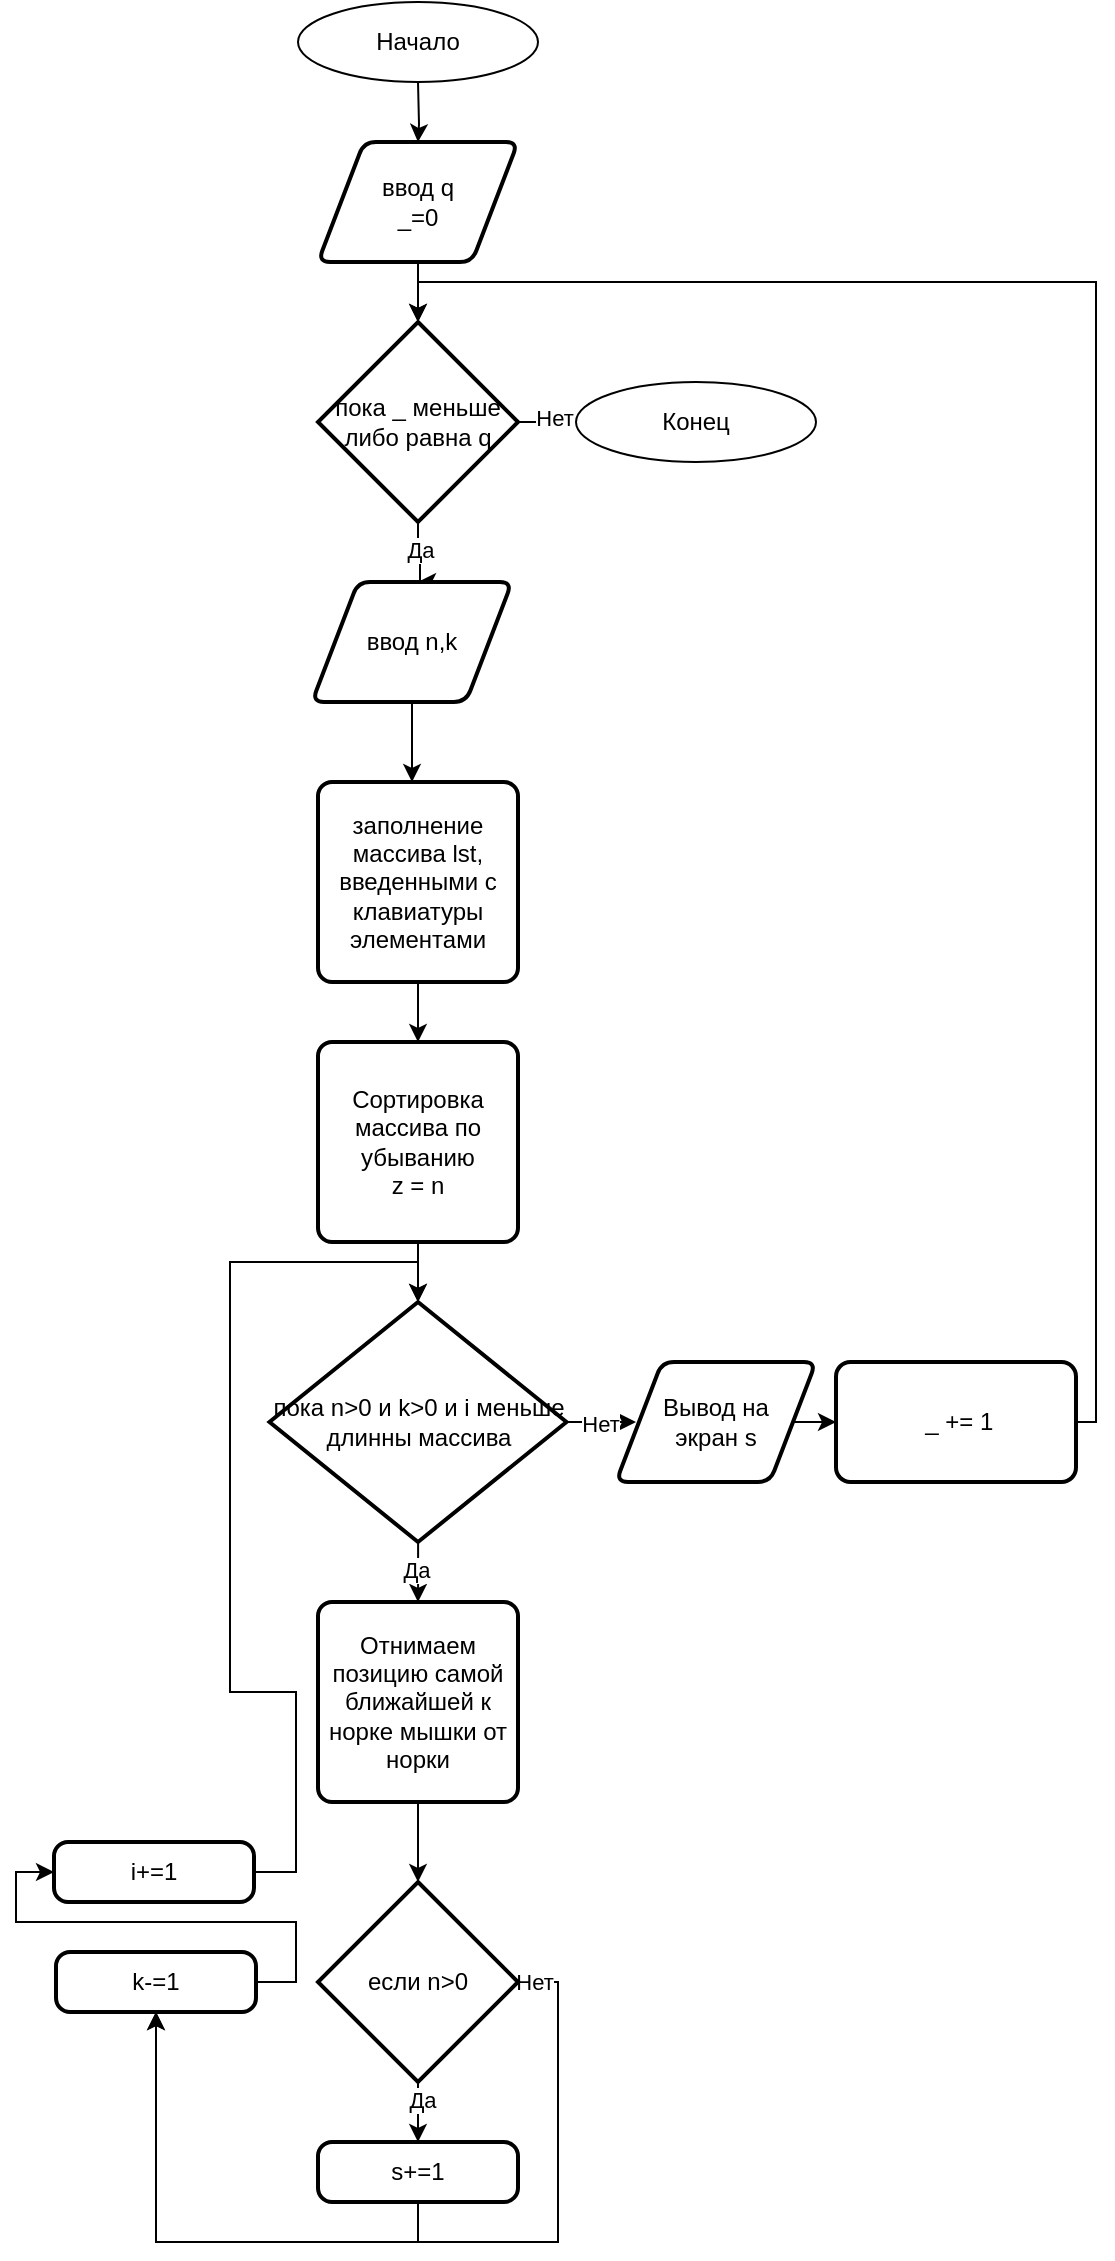 <mxfile version="22.1.7" type="device">
  <diagram name="Страница — 1" id="rwqlOv3aDMIMBUQ4C7vR">
    <mxGraphModel dx="1050" dy="662" grid="1" gridSize="10" guides="1" tooltips="1" connect="1" arrows="1" fold="1" page="1" pageScale="1" pageWidth="827" pageHeight="1169" math="0" shadow="0">
      <root>
        <mxCell id="0" />
        <mxCell id="1" parent="0" />
        <mxCell id="Fz46aYrQsW3Do-q8UEc8-2" style="edgeStyle=orthogonalEdgeStyle;rounded=0;orthogonalLoop=1;jettySize=auto;html=1;" parent="1" target="Fz46aYrQsW3Do-q8UEc8-5" edge="1">
          <mxGeometry relative="1" as="geometry">
            <mxPoint x="401" y="70" as="sourcePoint" />
          </mxGeometry>
        </mxCell>
        <mxCell id="Fz46aYrQsW3Do-q8UEc8-4" style="edgeStyle=orthogonalEdgeStyle;rounded=0;orthogonalLoop=1;jettySize=auto;html=1;" parent="1" source="Fz46aYrQsW3Do-q8UEc8-5" edge="1">
          <mxGeometry relative="1" as="geometry">
            <mxPoint x="401" y="190" as="targetPoint" />
          </mxGeometry>
        </mxCell>
        <mxCell id="Fz46aYrQsW3Do-q8UEc8-5" value="ввод q&lt;br&gt;_=0" style="shape=parallelogram;html=1;strokeWidth=2;perimeter=parallelogramPerimeter;whiteSpace=wrap;rounded=1;arcSize=12;size=0.23;" parent="1" vertex="1">
          <mxGeometry x="351" y="100" width="100" height="60" as="geometry" />
        </mxCell>
        <mxCell id="Fz46aYrQsW3Do-q8UEc8-6" style="edgeStyle=orthogonalEdgeStyle;rounded=0;orthogonalLoop=1;jettySize=auto;html=1;" parent="1" source="Fz46aYrQsW3Do-q8UEc8-8" edge="1">
          <mxGeometry relative="1" as="geometry">
            <mxPoint x="401" y="320" as="targetPoint" />
            <Array as="points">
              <mxPoint x="401" y="305" />
              <mxPoint x="402" y="305" />
            </Array>
          </mxGeometry>
        </mxCell>
        <mxCell id="Fz46aYrQsW3Do-q8UEc8-7" value="Да" style="edgeLabel;html=1;align=center;verticalAlign=middle;resizable=0;points=[];" parent="Fz46aYrQsW3Do-q8UEc8-6" vertex="1" connectable="0">
          <mxGeometry x="-0.162" y="1" relative="1" as="geometry">
            <mxPoint as="offset" />
          </mxGeometry>
        </mxCell>
        <mxCell id="Fz46aYrQsW3Do-q8UEc8-39" style="edgeStyle=orthogonalEdgeStyle;rounded=0;orthogonalLoop=1;jettySize=auto;html=1;" parent="1" source="Fz46aYrQsW3Do-q8UEc8-8" edge="1">
          <mxGeometry relative="1" as="geometry">
            <mxPoint x="475.25" y="240" as="targetPoint" />
          </mxGeometry>
        </mxCell>
        <mxCell id="LbDa9vO3GuBWLbPeWxqq-1" value="Нет" style="edgeLabel;html=1;align=center;verticalAlign=middle;resizable=0;points=[];" vertex="1" connectable="0" parent="Fz46aYrQsW3Do-q8UEc8-39">
          <mxGeometry x="0.445" y="2" relative="1" as="geometry">
            <mxPoint as="offset" />
          </mxGeometry>
        </mxCell>
        <mxCell id="Fz46aYrQsW3Do-q8UEc8-8" value="пока _ меньше либо равна q" style="strokeWidth=2;html=1;shape=mxgraph.flowchart.decision;whiteSpace=wrap;" parent="1" vertex="1">
          <mxGeometry x="351" y="190" width="100" height="100" as="geometry" />
        </mxCell>
        <mxCell id="Fz46aYrQsW3Do-q8UEc8-11" style="edgeStyle=orthogonalEdgeStyle;rounded=0;orthogonalLoop=1;jettySize=auto;html=1;" parent="1" source="Fz46aYrQsW3Do-q8UEc8-9" edge="1">
          <mxGeometry relative="1" as="geometry">
            <mxPoint x="398" y="420" as="targetPoint" />
          </mxGeometry>
        </mxCell>
        <mxCell id="Fz46aYrQsW3Do-q8UEc8-9" value="ввод n,k" style="shape=parallelogram;html=1;strokeWidth=2;perimeter=parallelogramPerimeter;whiteSpace=wrap;rounded=1;arcSize=12;size=0.23;" parent="1" vertex="1">
          <mxGeometry x="348" y="320" width="100" height="60" as="geometry" />
        </mxCell>
        <mxCell id="Fz46aYrQsW3Do-q8UEc8-12" style="edgeStyle=orthogonalEdgeStyle;rounded=0;orthogonalLoop=1;jettySize=auto;html=1;" parent="1" source="Fz46aYrQsW3Do-q8UEc8-10" target="Fz46aYrQsW3Do-q8UEc8-13" edge="1">
          <mxGeometry relative="1" as="geometry">
            <mxPoint x="398" y="550" as="targetPoint" />
          </mxGeometry>
        </mxCell>
        <mxCell id="Fz46aYrQsW3Do-q8UEc8-10" value="заполнение массива lst, введенными с клавиатуры элементами" style="rounded=1;whiteSpace=wrap;html=1;absoluteArcSize=1;arcSize=14;strokeWidth=2;" parent="1" vertex="1">
          <mxGeometry x="351" y="420" width="100" height="100" as="geometry" />
        </mxCell>
        <mxCell id="Fz46aYrQsW3Do-q8UEc8-15" style="edgeStyle=orthogonalEdgeStyle;rounded=0;orthogonalLoop=1;jettySize=auto;html=1;" parent="1" source="Fz46aYrQsW3Do-q8UEc8-13" edge="1">
          <mxGeometry relative="1" as="geometry">
            <mxPoint x="401" y="680" as="targetPoint" />
          </mxGeometry>
        </mxCell>
        <mxCell id="Fz46aYrQsW3Do-q8UEc8-13" value="Сортировка массива по убыванию&lt;br&gt;z = n" style="rounded=1;whiteSpace=wrap;html=1;absoluteArcSize=1;arcSize=14;strokeWidth=2;" parent="1" vertex="1">
          <mxGeometry x="351" y="550" width="100" height="100" as="geometry" />
        </mxCell>
        <mxCell id="Fz46aYrQsW3Do-q8UEc8-17" style="edgeStyle=orthogonalEdgeStyle;rounded=0;orthogonalLoop=1;jettySize=auto;html=1;" parent="1" source="Fz46aYrQsW3Do-q8UEc8-16" edge="1">
          <mxGeometry relative="1" as="geometry">
            <mxPoint x="401" y="830" as="targetPoint" />
          </mxGeometry>
        </mxCell>
        <mxCell id="Fz46aYrQsW3Do-q8UEc8-18" value="Да" style="edgeLabel;html=1;align=center;verticalAlign=middle;resizable=0;points=[];" parent="Fz46aYrQsW3Do-q8UEc8-17" vertex="1" connectable="0">
          <mxGeometry x="-0.277" y="-1" relative="1" as="geometry">
            <mxPoint y="3" as="offset" />
          </mxGeometry>
        </mxCell>
        <mxCell id="Fz46aYrQsW3Do-q8UEc8-32" style="edgeStyle=orthogonalEdgeStyle;rounded=0;orthogonalLoop=1;jettySize=auto;html=1;" parent="1" source="Fz46aYrQsW3Do-q8UEc8-16" edge="1">
          <mxGeometry relative="1" as="geometry">
            <mxPoint x="510" y="740" as="targetPoint" />
          </mxGeometry>
        </mxCell>
        <mxCell id="Fz46aYrQsW3Do-q8UEc8-35" value="Нет" style="edgeLabel;html=1;align=center;verticalAlign=middle;resizable=0;points=[];" parent="Fz46aYrQsW3Do-q8UEc8-32" vertex="1" connectable="0">
          <mxGeometry x="-0.22" y="-1" relative="1" as="geometry">
            <mxPoint x="2" as="offset" />
          </mxGeometry>
        </mxCell>
        <mxCell id="Fz46aYrQsW3Do-q8UEc8-16" value="пока n&amp;gt;0 и k&amp;gt;0 и i меньше длинны массива" style="strokeWidth=2;html=1;shape=mxgraph.flowchart.decision;whiteSpace=wrap;" parent="1" vertex="1">
          <mxGeometry x="326.75" y="680" width="148.5" height="120" as="geometry" />
        </mxCell>
        <mxCell id="Fz46aYrQsW3Do-q8UEc8-20" style="edgeStyle=orthogonalEdgeStyle;rounded=0;orthogonalLoop=1;jettySize=auto;html=1;" parent="1" source="Fz46aYrQsW3Do-q8UEc8-19" edge="1">
          <mxGeometry relative="1" as="geometry">
            <mxPoint x="401" y="970" as="targetPoint" />
          </mxGeometry>
        </mxCell>
        <mxCell id="Fz46aYrQsW3Do-q8UEc8-19" value="Отнимаем позицию самой ближайшей к норке мышки от норки" style="rounded=1;whiteSpace=wrap;html=1;absoluteArcSize=1;arcSize=14;strokeWidth=2;" parent="1" vertex="1">
          <mxGeometry x="351" y="830" width="100" height="100" as="geometry" />
        </mxCell>
        <mxCell id="Fz46aYrQsW3Do-q8UEc8-23" style="edgeStyle=orthogonalEdgeStyle;rounded=0;orthogonalLoop=1;jettySize=auto;html=1;entryX=0.5;entryY=0;entryDx=0;entryDy=0;" parent="1" source="Fz46aYrQsW3Do-q8UEc8-21" target="Fz46aYrQsW3Do-q8UEc8-22" edge="1">
          <mxGeometry relative="1" as="geometry" />
        </mxCell>
        <mxCell id="Fz46aYrQsW3Do-q8UEc8-24" value="Да" style="edgeLabel;html=1;align=center;verticalAlign=middle;resizable=0;points=[];" parent="Fz46aYrQsW3Do-q8UEc8-23" vertex="1" connectable="0">
          <mxGeometry x="-0.64" y="2" relative="1" as="geometry">
            <mxPoint as="offset" />
          </mxGeometry>
        </mxCell>
        <mxCell id="LbDa9vO3GuBWLbPeWxqq-5" style="edgeStyle=orthogonalEdgeStyle;rounded=0;orthogonalLoop=1;jettySize=auto;html=1;entryX=0.5;entryY=1;entryDx=0;entryDy=0;exitX=1;exitY=0.5;exitDx=0;exitDy=0;exitPerimeter=0;" edge="1" parent="1" source="Fz46aYrQsW3Do-q8UEc8-21" target="Fz46aYrQsW3Do-q8UEc8-27">
          <mxGeometry relative="1" as="geometry">
            <Array as="points">
              <mxPoint x="471" y="1020" />
              <mxPoint x="471" y="1150" />
              <mxPoint x="270" y="1150" />
            </Array>
          </mxGeometry>
        </mxCell>
        <mxCell id="LbDa9vO3GuBWLbPeWxqq-6" value="Нет" style="edgeLabel;html=1;align=center;verticalAlign=middle;resizable=0;points=[];" vertex="1" connectable="0" parent="LbDa9vO3GuBWLbPeWxqq-5">
          <mxGeometry x="-0.967" relative="1" as="geometry">
            <mxPoint as="offset" />
          </mxGeometry>
        </mxCell>
        <mxCell id="Fz46aYrQsW3Do-q8UEc8-21" value="если n&amp;gt;0" style="strokeWidth=2;html=1;shape=mxgraph.flowchart.decision;whiteSpace=wrap;" parent="1" vertex="1">
          <mxGeometry x="351" y="970" width="100" height="100" as="geometry" />
        </mxCell>
        <mxCell id="Fz46aYrQsW3Do-q8UEc8-31" style="edgeStyle=orthogonalEdgeStyle;rounded=0;orthogonalLoop=1;jettySize=auto;html=1;entryX=0.5;entryY=1;entryDx=0;entryDy=0;exitX=0.5;exitY=1;exitDx=0;exitDy=0;" parent="1" source="Fz46aYrQsW3Do-q8UEc8-22" target="Fz46aYrQsW3Do-q8UEc8-27" edge="1">
          <mxGeometry relative="1" as="geometry" />
        </mxCell>
        <mxCell id="Fz46aYrQsW3Do-q8UEc8-22" value="s+=1" style="rounded=1;whiteSpace=wrap;html=1;absoluteArcSize=1;arcSize=14;strokeWidth=2;" parent="1" vertex="1">
          <mxGeometry x="351" y="1100" width="100" height="30" as="geometry" />
        </mxCell>
        <mxCell id="LbDa9vO3GuBWLbPeWxqq-7" style="edgeStyle=orthogonalEdgeStyle;rounded=0;orthogonalLoop=1;jettySize=auto;html=1;entryX=0;entryY=0.5;entryDx=0;entryDy=0;exitX=1;exitY=0.5;exitDx=0;exitDy=0;" edge="1" parent="1" source="Fz46aYrQsW3Do-q8UEc8-27" target="Fz46aYrQsW3Do-q8UEc8-29">
          <mxGeometry relative="1" as="geometry">
            <Array as="points">
              <mxPoint x="340" y="1020" />
              <mxPoint x="340" y="990" />
              <mxPoint x="200" y="990" />
              <mxPoint x="200" y="965" />
            </Array>
          </mxGeometry>
        </mxCell>
        <mxCell id="Fz46aYrQsW3Do-q8UEc8-27" value="k-=1" style="rounded=1;whiteSpace=wrap;html=1;absoluteArcSize=1;arcSize=14;strokeWidth=2;" parent="1" vertex="1">
          <mxGeometry x="220" y="1005" width="100" height="30" as="geometry" />
        </mxCell>
        <mxCell id="Fz46aYrQsW3Do-q8UEc8-29" value="i+=1" style="rounded=1;whiteSpace=wrap;html=1;absoluteArcSize=1;arcSize=14;strokeWidth=2;" parent="1" vertex="1">
          <mxGeometry x="219" y="950" width="100" height="30" as="geometry" />
        </mxCell>
        <mxCell id="LbDa9vO3GuBWLbPeWxqq-3" value="" style="edgeStyle=orthogonalEdgeStyle;rounded=0;orthogonalLoop=1;jettySize=auto;html=1;" edge="1" parent="1" source="Fz46aYrQsW3Do-q8UEc8-36" target="LbDa9vO3GuBWLbPeWxqq-2">
          <mxGeometry relative="1" as="geometry" />
        </mxCell>
        <mxCell id="Fz46aYrQsW3Do-q8UEc8-36" value="Вывод на &lt;br&gt;экран s" style="shape=parallelogram;html=1;strokeWidth=2;perimeter=parallelogramPerimeter;whiteSpace=wrap;rounded=1;arcSize=12;size=0.23;" parent="1" vertex="1">
          <mxGeometry x="500" y="710" width="100" height="60" as="geometry" />
        </mxCell>
        <mxCell id="LbDa9vO3GuBWLbPeWxqq-2" value="&amp;nbsp;_ += 1" style="whiteSpace=wrap;html=1;strokeWidth=2;rounded=1;arcSize=12;" vertex="1" parent="1">
          <mxGeometry x="610" y="710" width="120" height="60" as="geometry" />
        </mxCell>
        <mxCell id="LbDa9vO3GuBWLbPeWxqq-4" style="edgeStyle=orthogonalEdgeStyle;rounded=0;orthogonalLoop=1;jettySize=auto;html=1;entryX=0.5;entryY=0;entryDx=0;entryDy=0;entryPerimeter=0;exitX=1;exitY=0.5;exitDx=0;exitDy=0;" edge="1" parent="1" source="LbDa9vO3GuBWLbPeWxqq-2" target="Fz46aYrQsW3Do-q8UEc8-8">
          <mxGeometry relative="1" as="geometry">
            <Array as="points">
              <mxPoint x="740" y="740" />
              <mxPoint x="740" y="170" />
              <mxPoint x="401" y="170" />
            </Array>
          </mxGeometry>
        </mxCell>
        <mxCell id="LbDa9vO3GuBWLbPeWxqq-8" style="edgeStyle=orthogonalEdgeStyle;rounded=0;orthogonalLoop=1;jettySize=auto;html=1;entryX=0.5;entryY=0;entryDx=0;entryDy=0;entryPerimeter=0;" edge="1" parent="1" source="Fz46aYrQsW3Do-q8UEc8-29" target="Fz46aYrQsW3Do-q8UEc8-16">
          <mxGeometry relative="1" as="geometry">
            <Array as="points">
              <mxPoint x="340" y="965" />
              <mxPoint x="340" y="875" />
              <mxPoint x="307" y="875" />
              <mxPoint x="307" y="660" />
              <mxPoint x="401" y="660" />
            </Array>
          </mxGeometry>
        </mxCell>
        <mxCell id="LbDa9vO3GuBWLbPeWxqq-9" value="Начало" style="ellipse;whiteSpace=wrap;html=1;" vertex="1" parent="1">
          <mxGeometry x="341" y="30" width="120" height="40" as="geometry" />
        </mxCell>
        <mxCell id="LbDa9vO3GuBWLbPeWxqq-10" value="Конец" style="ellipse;whiteSpace=wrap;html=1;" vertex="1" parent="1">
          <mxGeometry x="480" y="220" width="120" height="40" as="geometry" />
        </mxCell>
      </root>
    </mxGraphModel>
  </diagram>
</mxfile>
